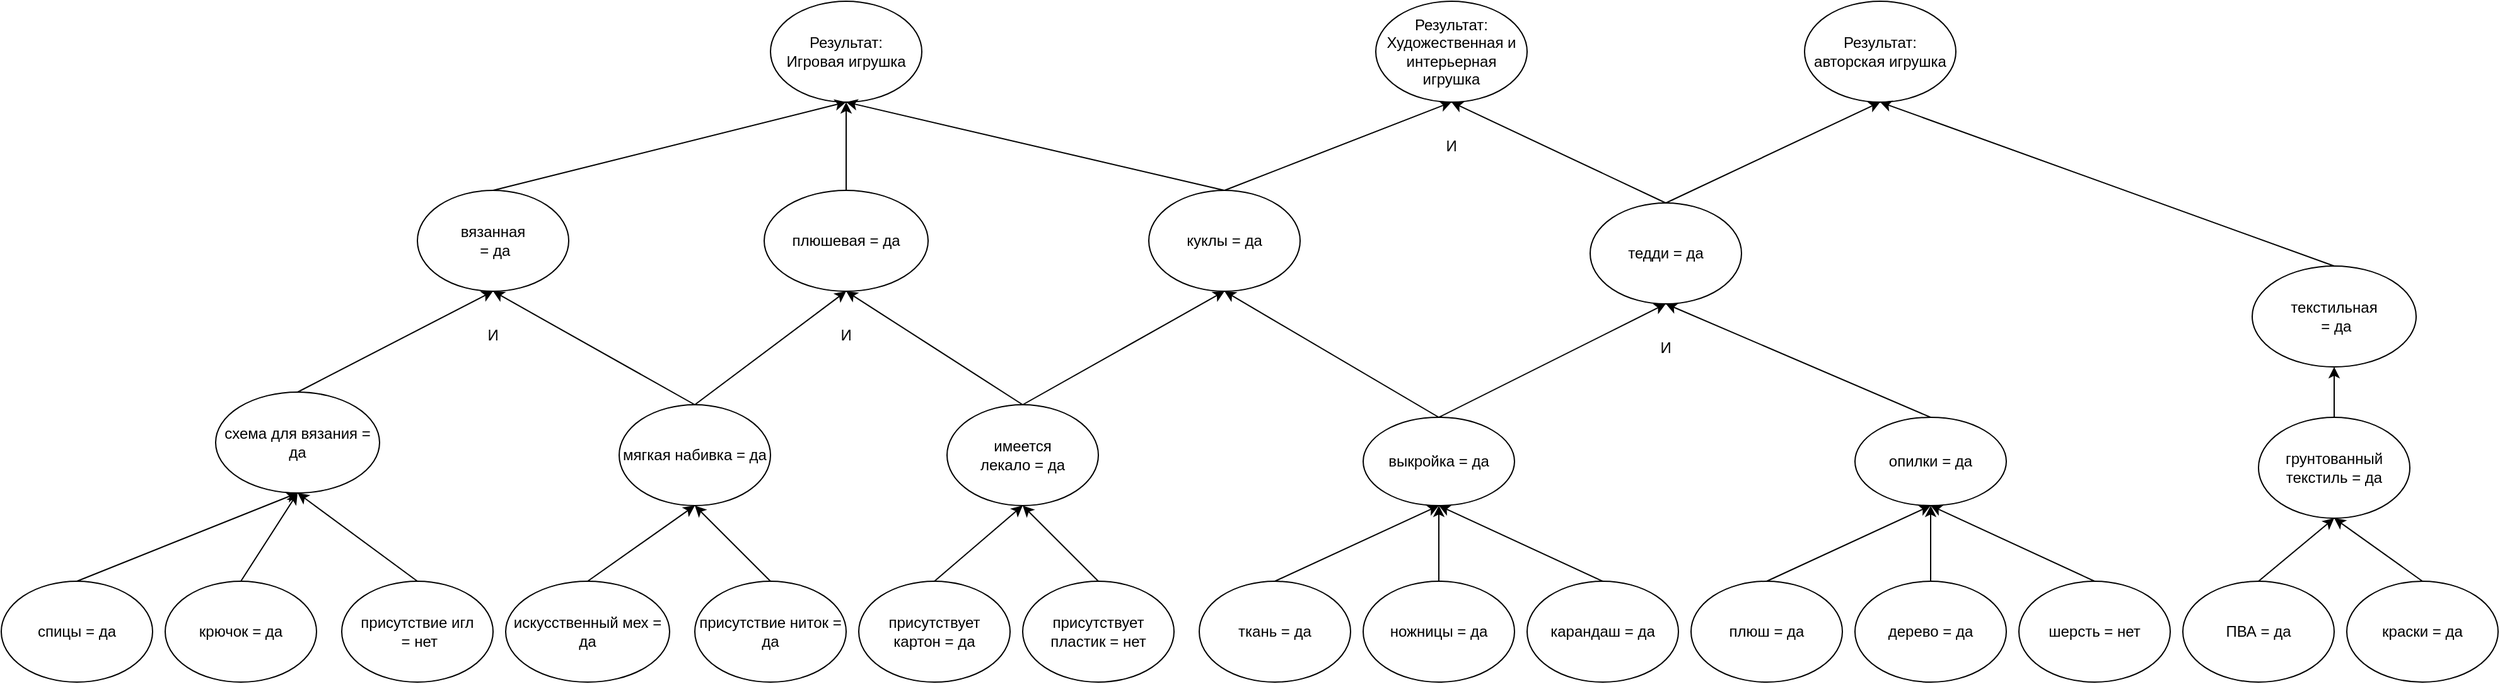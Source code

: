 <mxfile version="20.4.0" type="device"><diagram id="8kk-Llql2xrWRtOn5fh6" name="Страница 1"><mxGraphModel dx="2726" dy="919" grid="1" gridSize="10" guides="1" tooltips="1" connect="1" arrows="1" fold="1" page="1" pageScale="1" pageWidth="827" pageHeight="1169" math="0" shadow="0"><root><mxCell id="0"/><mxCell id="1" parent="0"/><mxCell id="tS0W3Otha5f9aNj8wmFw-1" value="Результат:&lt;br&gt;авторская игрушка" style="ellipse;whiteSpace=wrap;html=1;" parent="1" vertex="1"><mxGeometry x="960" y="60" width="120" height="80" as="geometry"/></mxCell><mxCell id="tS0W3Otha5f9aNj8wmFw-2" value="Результат:&lt;br&gt;Игровая игрушка" style="ellipse;whiteSpace=wrap;html=1;" parent="1" vertex="1"><mxGeometry x="140" y="60" width="120" height="80" as="geometry"/></mxCell><mxCell id="tS0W3Otha5f9aNj8wmFw-3" value="Результат:&lt;br&gt;Художественная и интерьерная игрушка" style="ellipse;whiteSpace=wrap;html=1;" parent="1" vertex="1"><mxGeometry x="620" y="60" width="120" height="80" as="geometry"/></mxCell><mxCell id="tS0W3Otha5f9aNj8wmFw-4" value="куклы = да" style="ellipse;whiteSpace=wrap;html=1;" parent="1" vertex="1"><mxGeometry x="440" y="210" width="120" height="80" as="geometry"/></mxCell><mxCell id="tS0W3Otha5f9aNj8wmFw-5" value="тедди = да" style="ellipse;whiteSpace=wrap;html=1;" parent="1" vertex="1"><mxGeometry x="790" y="220" width="120" height="80" as="geometry"/></mxCell><mxCell id="tS0W3Otha5f9aNj8wmFw-6" value="" style="endArrow=classic;html=1;rounded=0;entryX=0.5;entryY=1;entryDx=0;entryDy=0;exitX=0.5;exitY=0;exitDx=0;exitDy=0;" parent="1" source="tS0W3Otha5f9aNj8wmFw-4" target="tS0W3Otha5f9aNj8wmFw-2" edge="1"><mxGeometry width="50" height="50" relative="1" as="geometry"><mxPoint x="390" y="420" as="sourcePoint"/><mxPoint x="440" y="370" as="targetPoint"/></mxGeometry></mxCell><mxCell id="tS0W3Otha5f9aNj8wmFw-7" value="" style="endArrow=classic;html=1;rounded=0;exitX=0.5;exitY=0;exitDx=0;exitDy=0;entryX=0.5;entryY=1;entryDx=0;entryDy=0;" parent="1" source="tS0W3Otha5f9aNj8wmFw-4" target="tS0W3Otha5f9aNj8wmFw-3" edge="1"><mxGeometry width="50" height="50" relative="1" as="geometry"><mxPoint x="390" y="420" as="sourcePoint"/><mxPoint x="570" y="120" as="targetPoint"/></mxGeometry></mxCell><mxCell id="tS0W3Otha5f9aNj8wmFw-8" value="" style="endArrow=classic;html=1;rounded=0;entryX=0.5;entryY=1;entryDx=0;entryDy=0;exitX=0.5;exitY=0;exitDx=0;exitDy=0;" parent="1" source="tS0W3Otha5f9aNj8wmFw-5" target="tS0W3Otha5f9aNj8wmFw-3" edge="1"><mxGeometry width="50" height="50" relative="1" as="geometry"><mxPoint x="390" y="420" as="sourcePoint"/><mxPoint x="440" y="370" as="targetPoint"/></mxGeometry></mxCell><mxCell id="tS0W3Otha5f9aNj8wmFw-9" value="выкройка = да" style="ellipse;whiteSpace=wrap;html=1;" parent="1" vertex="1"><mxGeometry x="610" y="390" width="120" height="70" as="geometry"/></mxCell><mxCell id="tS0W3Otha5f9aNj8wmFw-10" value="имеется &lt;br&gt;лекало = да" style="ellipse;whiteSpace=wrap;html=1;" parent="1" vertex="1"><mxGeometry x="280" y="380" width="120" height="80" as="geometry"/></mxCell><mxCell id="tS0W3Otha5f9aNj8wmFw-11" value="ножницы = да" style="ellipse;whiteSpace=wrap;html=1;" parent="1" vertex="1"><mxGeometry x="610" y="520" width="120" height="80" as="geometry"/></mxCell><mxCell id="tS0W3Otha5f9aNj8wmFw-12" value="ткань = да" style="ellipse;whiteSpace=wrap;html=1;" parent="1" vertex="1"><mxGeometry x="480" y="520" width="120" height="80" as="geometry"/></mxCell><mxCell id="tS0W3Otha5f9aNj8wmFw-13" value="" style="endArrow=classic;html=1;rounded=0;entryX=0.5;entryY=1;entryDx=0;entryDy=0;exitX=0.5;exitY=0;exitDx=0;exitDy=0;" parent="1" source="tS0W3Otha5f9aNj8wmFw-12" target="tS0W3Otha5f9aNj8wmFw-9" edge="1"><mxGeometry width="50" height="50" relative="1" as="geometry"><mxPoint x="670" y="460" as="sourcePoint"/><mxPoint x="720" y="410" as="targetPoint"/></mxGeometry></mxCell><mxCell id="tS0W3Otha5f9aNj8wmFw-14" value="" style="endArrow=classic;html=1;rounded=0;entryX=0.5;entryY=1;entryDx=0;entryDy=0;exitX=0.5;exitY=0;exitDx=0;exitDy=0;" parent="1" source="tS0W3Otha5f9aNj8wmFw-11" target="tS0W3Otha5f9aNj8wmFw-9" edge="1"><mxGeometry width="50" height="50" relative="1" as="geometry"><mxPoint x="670" y="460" as="sourcePoint"/><mxPoint x="720" y="410" as="targetPoint"/></mxGeometry></mxCell><mxCell id="tS0W3Otha5f9aNj8wmFw-15" value="присутствует &lt;br&gt;картон = да" style="ellipse;whiteSpace=wrap;html=1;" parent="1" vertex="1"><mxGeometry x="210" y="520" width="120" height="80" as="geometry"/></mxCell><mxCell id="tS0W3Otha5f9aNj8wmFw-16" value="присутствует &lt;br&gt;пластик = нет" style="ellipse;whiteSpace=wrap;html=1;" parent="1" vertex="1"><mxGeometry x="340" y="520" width="120" height="80" as="geometry"/></mxCell><mxCell id="tS0W3Otha5f9aNj8wmFw-17" value="" style="endArrow=classic;html=1;rounded=0;entryX=0.5;entryY=1;entryDx=0;entryDy=0;exitX=0.5;exitY=0;exitDx=0;exitDy=0;" parent="1" source="tS0W3Otha5f9aNj8wmFw-15" target="tS0W3Otha5f9aNj8wmFw-10" edge="1"><mxGeometry width="50" height="50" relative="1" as="geometry"><mxPoint x="115" y="460" as="sourcePoint"/><mxPoint x="165" y="410" as="targetPoint"/></mxGeometry></mxCell><mxCell id="tS0W3Otha5f9aNj8wmFw-18" value="" style="endArrow=classic;html=1;rounded=0;entryX=0.5;entryY=1;entryDx=0;entryDy=0;exitX=0.5;exitY=0;exitDx=0;exitDy=0;" parent="1" source="tS0W3Otha5f9aNj8wmFw-16" target="tS0W3Otha5f9aNj8wmFw-10" edge="1"><mxGeometry width="50" height="50" relative="1" as="geometry"><mxPoint x="115" y="460" as="sourcePoint"/><mxPoint x="165" y="410" as="targetPoint"/></mxGeometry></mxCell><mxCell id="tS0W3Otha5f9aNj8wmFw-19" value="опилки = да" style="ellipse;whiteSpace=wrap;html=1;" parent="1" vertex="1"><mxGeometry x="1000" y="390" width="120" height="70" as="geometry"/></mxCell><mxCell id="tS0W3Otha5f9aNj8wmFw-20" value="плюш = да" style="ellipse;whiteSpace=wrap;html=1;" parent="1" vertex="1"><mxGeometry x="870" y="520" width="120" height="80" as="geometry"/></mxCell><mxCell id="tS0W3Otha5f9aNj8wmFw-21" value="дерево = да" style="ellipse;whiteSpace=wrap;html=1;" parent="1" vertex="1"><mxGeometry x="1000" y="520" width="120" height="80" as="geometry"/></mxCell><mxCell id="tS0W3Otha5f9aNj8wmFw-22" value="" style="endArrow=classic;html=1;rounded=0;entryX=0.5;entryY=1;entryDx=0;entryDy=0;exitX=0.5;exitY=0;exitDx=0;exitDy=0;" parent="1" source="tS0W3Otha5f9aNj8wmFw-20" target="tS0W3Otha5f9aNj8wmFw-19" edge="1"><mxGeometry width="50" height="50" relative="1" as="geometry"><mxPoint x="580" y="450" as="sourcePoint"/><mxPoint x="630" y="400" as="targetPoint"/></mxGeometry></mxCell><mxCell id="tS0W3Otha5f9aNj8wmFw-23" value="" style="endArrow=classic;html=1;rounded=0;entryX=0.5;entryY=1;entryDx=0;entryDy=0;exitX=0.5;exitY=0;exitDx=0;exitDy=0;" parent="1" source="tS0W3Otha5f9aNj8wmFw-21" target="tS0W3Otha5f9aNj8wmFw-19" edge="1"><mxGeometry width="50" height="50" relative="1" as="geometry"><mxPoint x="580" y="450" as="sourcePoint"/><mxPoint x="630" y="400" as="targetPoint"/></mxGeometry></mxCell><mxCell id="tS0W3Otha5f9aNj8wmFw-24" value="" style="endArrow=classic;html=1;rounded=0;entryX=0.5;entryY=1;entryDx=0;entryDy=0;exitX=0.5;exitY=0;exitDx=0;exitDy=0;" parent="1" source="tS0W3Otha5f9aNj8wmFw-10" target="tS0W3Otha5f9aNj8wmFw-4" edge="1"><mxGeometry width="50" height="50" relative="1" as="geometry"><mxPoint x="390" y="410" as="sourcePoint"/><mxPoint x="440" y="360" as="targetPoint"/></mxGeometry></mxCell><mxCell id="tS0W3Otha5f9aNj8wmFw-27" value="" style="endArrow=classic;html=1;rounded=0;entryX=0.5;entryY=1;entryDx=0;entryDy=0;exitX=0.5;exitY=0;exitDx=0;exitDy=0;" parent="1" source="tS0W3Otha5f9aNj8wmFw-9" target="tS0W3Otha5f9aNj8wmFw-5" edge="1"><mxGeometry width="50" height="50" relative="1" as="geometry"><mxPoint x="580" y="350" as="sourcePoint"/><mxPoint x="640" y="270" as="targetPoint"/></mxGeometry></mxCell><mxCell id="tS0W3Otha5f9aNj8wmFw-28" value="" style="endArrow=classic;html=1;rounded=0;entryX=0.5;entryY=1;entryDx=0;entryDy=0;exitX=0.5;exitY=0;exitDx=0;exitDy=0;" parent="1" source="tS0W3Otha5f9aNj8wmFw-19" target="tS0W3Otha5f9aNj8wmFw-5" edge="1"><mxGeometry width="50" height="50" relative="1" as="geometry"><mxPoint x="390" y="410" as="sourcePoint"/><mxPoint x="440" y="360" as="targetPoint"/></mxGeometry></mxCell><mxCell id="tS0W3Otha5f9aNj8wmFw-29" value="присутствие ниток = да" style="ellipse;whiteSpace=wrap;html=1;" parent="1" vertex="1"><mxGeometry x="80" y="520" width="120" height="80" as="geometry"/></mxCell><mxCell id="tS0W3Otha5f9aNj8wmFw-30" value="карандаш = да" style="ellipse;whiteSpace=wrap;html=1;" parent="1" vertex="1"><mxGeometry x="740" y="520" width="120" height="80" as="geometry"/></mxCell><mxCell id="tS0W3Otha5f9aNj8wmFw-31" value="" style="endArrow=classic;html=1;rounded=0;entryX=0.5;entryY=1;entryDx=0;entryDy=0;exitX=0.5;exitY=0;exitDx=0;exitDy=0;" parent="1" source="tS0W3Otha5f9aNj8wmFw-5" target="tS0W3Otha5f9aNj8wmFw-1" edge="1"><mxGeometry width="50" height="50" relative="1" as="geometry"><mxPoint x="670" y="220" as="sourcePoint"/><mxPoint x="470" y="360" as="targetPoint"/></mxGeometry></mxCell><mxCell id="tS0W3Otha5f9aNj8wmFw-34" value="плюшевая = да" style="ellipse;whiteSpace=wrap;html=1;" parent="1" vertex="1"><mxGeometry x="135" y="210" width="130" height="80" as="geometry"/></mxCell><mxCell id="tS0W3Otha5f9aNj8wmFw-35" value="" style="endArrow=classic;html=1;rounded=0;entryX=0.5;entryY=1;entryDx=0;entryDy=0;exitX=0.5;exitY=0;exitDx=0;exitDy=0;" parent="1" source="tS0W3Otha5f9aNj8wmFw-10" target="tS0W3Otha5f9aNj8wmFw-34" edge="1"><mxGeometry width="50" height="50" relative="1" as="geometry"><mxPoint x="420" y="410" as="sourcePoint"/><mxPoint x="470" y="360" as="targetPoint"/></mxGeometry></mxCell><mxCell id="tS0W3Otha5f9aNj8wmFw-36" value="" style="endArrow=classic;html=1;rounded=0;exitX=0.5;exitY=0;exitDx=0;exitDy=0;entryX=0.5;entryY=1;entryDx=0;entryDy=0;startArrow=none;" parent="1" source="tS0W3Otha5f9aNj8wmFw-34" target="tS0W3Otha5f9aNj8wmFw-2" edge="1"><mxGeometry width="50" height="50" relative="1" as="geometry"><mxPoint x="200" y="160" as="sourcePoint"/><mxPoint x="470" y="360" as="targetPoint"/></mxGeometry></mxCell><mxCell id="tS0W3Otha5f9aNj8wmFw-37" value="грунтованный текстиль = да" style="ellipse;whiteSpace=wrap;html=1;" parent="1" vertex="1"><mxGeometry x="1320" y="390" width="120" height="80" as="geometry"/></mxCell><mxCell id="tS0W3Otha5f9aNj8wmFw-38" value="мягкая набивка = да" style="ellipse;whiteSpace=wrap;html=1;" parent="1" vertex="1"><mxGeometry x="20" y="380" width="120" height="80" as="geometry"/></mxCell><mxCell id="tS0W3Otha5f9aNj8wmFw-39" value="искусственный мех = да" style="ellipse;whiteSpace=wrap;html=1;" parent="1" vertex="1"><mxGeometry x="-70" y="520" width="130" height="80" as="geometry"/></mxCell><mxCell id="tS0W3Otha5f9aNj8wmFw-40" value="" style="endArrow=classic;html=1;rounded=0;entryX=0.5;entryY=1;entryDx=0;entryDy=0;exitX=0.5;exitY=0;exitDx=0;exitDy=0;" parent="1" source="tS0W3Otha5f9aNj8wmFw-29" target="tS0W3Otha5f9aNj8wmFw-38" edge="1"><mxGeometry width="50" height="50" relative="1" as="geometry"><mxPoint x="420" y="510" as="sourcePoint"/><mxPoint x="470" y="460" as="targetPoint"/></mxGeometry></mxCell><mxCell id="tS0W3Otha5f9aNj8wmFw-41" value="" style="endArrow=classic;html=1;rounded=0;entryX=0.5;entryY=1;entryDx=0;entryDy=0;exitX=0.5;exitY=0;exitDx=0;exitDy=0;" parent="1" source="tS0W3Otha5f9aNj8wmFw-39" target="tS0W3Otha5f9aNj8wmFw-38" edge="1"><mxGeometry width="50" height="50" relative="1" as="geometry"><mxPoint x="420" y="510" as="sourcePoint"/><mxPoint x="470" y="460" as="targetPoint"/></mxGeometry></mxCell><mxCell id="tS0W3Otha5f9aNj8wmFw-42" value="" style="endArrow=classic;html=1;rounded=0;entryX=0.5;entryY=1;entryDx=0;entryDy=0;exitX=0.5;exitY=0;exitDx=0;exitDy=0;" parent="1" source="tS0W3Otha5f9aNj8wmFw-38" target="tS0W3Otha5f9aNj8wmFw-34" edge="1"><mxGeometry width="50" height="50" relative="1" as="geometry"><mxPoint x="420" y="510" as="sourcePoint"/><mxPoint x="470" y="460" as="targetPoint"/></mxGeometry></mxCell><mxCell id="tS0W3Otha5f9aNj8wmFw-43" value="" style="endArrow=classic;html=1;rounded=0;entryX=0.5;entryY=1;entryDx=0;entryDy=0;exitX=0.5;exitY=0;exitDx=0;exitDy=0;" parent="1" source="tS0W3Otha5f9aNj8wmFw-30" target="tS0W3Otha5f9aNj8wmFw-9" edge="1"><mxGeometry width="50" height="50" relative="1" as="geometry"><mxPoint x="530" y="410" as="sourcePoint"/><mxPoint x="580" y="360" as="targetPoint"/></mxGeometry></mxCell><mxCell id="tS0W3Otha5f9aNj8wmFw-45" value="ПВА = да" style="ellipse;whiteSpace=wrap;html=1;" parent="1" vertex="1"><mxGeometry x="1260" y="520" width="120" height="80" as="geometry"/></mxCell><mxCell id="tS0W3Otha5f9aNj8wmFw-46" value="краски = да" style="ellipse;whiteSpace=wrap;html=1;" parent="1" vertex="1"><mxGeometry x="1390" y="520" width="120" height="80" as="geometry"/></mxCell><mxCell id="tS0W3Otha5f9aNj8wmFw-47" value="" style="endArrow=classic;html=1;rounded=0;entryX=0.5;entryY=1;entryDx=0;entryDy=0;exitX=0.5;exitY=0;exitDx=0;exitDy=0;" parent="1" source="tS0W3Otha5f9aNj8wmFw-46" target="tS0W3Otha5f9aNj8wmFw-37" edge="1"><mxGeometry width="50" height="50" relative="1" as="geometry"><mxPoint x="1900" y="400" as="sourcePoint"/><mxPoint x="1950" y="350" as="targetPoint"/></mxGeometry></mxCell><mxCell id="tS0W3Otha5f9aNj8wmFw-48" value="" style="endArrow=classic;html=1;rounded=0;entryX=0.5;entryY=1;entryDx=0;entryDy=0;exitX=0.5;exitY=0;exitDx=0;exitDy=0;" parent="1" source="tS0W3Otha5f9aNj8wmFw-45" target="tS0W3Otha5f9aNj8wmFw-37" edge="1"><mxGeometry width="50" height="50" relative="1" as="geometry"><mxPoint x="1900" y="400" as="sourcePoint"/><mxPoint x="1950" y="350" as="targetPoint"/></mxGeometry></mxCell><mxCell id="tS0W3Otha5f9aNj8wmFw-50" value="вязанная&lt;br&gt;&amp;nbsp;= да" style="ellipse;whiteSpace=wrap;html=1;" parent="1" vertex="1"><mxGeometry x="-140" y="210" width="120" height="80" as="geometry"/></mxCell><mxCell id="tS0W3Otha5f9aNj8wmFw-51" value="" style="endArrow=classic;html=1;rounded=0;entryX=0.5;entryY=1;entryDx=0;entryDy=0;exitX=0.5;exitY=0;exitDx=0;exitDy=0;" parent="1" source="tS0W3Otha5f9aNj8wmFw-50" target="tS0W3Otha5f9aNj8wmFw-2" edge="1"><mxGeometry width="50" height="50" relative="1" as="geometry"><mxPoint x="250" y="400" as="sourcePoint"/><mxPoint x="300" y="350" as="targetPoint"/></mxGeometry></mxCell><mxCell id="tS0W3Otha5f9aNj8wmFw-52" value="" style="endArrow=classic;html=1;rounded=0;entryX=0.5;entryY=1;entryDx=0;entryDy=0;exitX=0.5;exitY=0;exitDx=0;exitDy=0;" parent="1" source="tS0W3Otha5f9aNj8wmFw-38" target="tS0W3Otha5f9aNj8wmFw-50" edge="1"><mxGeometry width="50" height="50" relative="1" as="geometry"><mxPoint x="370" y="400" as="sourcePoint"/><mxPoint x="420" y="350" as="targetPoint"/></mxGeometry></mxCell><mxCell id="tS0W3Otha5f9aNj8wmFw-53" value="схема для вязания = да" style="ellipse;whiteSpace=wrap;html=1;" parent="1" vertex="1"><mxGeometry x="-300" y="370" width="130" height="80" as="geometry"/></mxCell><mxCell id="tS0W3Otha5f9aNj8wmFw-54" value="" style="endArrow=classic;html=1;rounded=0;entryX=0.5;entryY=1;entryDx=0;entryDy=0;exitX=0.5;exitY=0;exitDx=0;exitDy=0;" parent="1" source="tS0W3Otha5f9aNj8wmFw-53" target="tS0W3Otha5f9aNj8wmFw-50" edge="1"><mxGeometry width="50" height="50" relative="1" as="geometry"><mxPoint x="-200" y="380" as="sourcePoint"/><mxPoint x="420" y="350" as="targetPoint"/></mxGeometry></mxCell><mxCell id="tS0W3Otha5f9aNj8wmFw-55" value="крючок = да" style="ellipse;whiteSpace=wrap;html=1;" parent="1" vertex="1"><mxGeometry x="-340" y="520" width="120" height="80" as="geometry"/></mxCell><mxCell id="tS0W3Otha5f9aNj8wmFw-56" value="присутствие игл&lt;br&gt;&amp;nbsp;= нет" style="ellipse;whiteSpace=wrap;html=1;" parent="1" vertex="1"><mxGeometry x="-200" y="520" width="120" height="80" as="geometry"/></mxCell><mxCell id="tS0W3Otha5f9aNj8wmFw-57" value="" style="endArrow=classic;html=1;rounded=0;entryX=0.5;entryY=1;entryDx=0;entryDy=0;exitX=0.5;exitY=0;exitDx=0;exitDy=0;" parent="1" source="tS0W3Otha5f9aNj8wmFw-56" target="tS0W3Otha5f9aNj8wmFw-53" edge="1"><mxGeometry width="50" height="50" relative="1" as="geometry"><mxPoint x="400" y="400" as="sourcePoint"/><mxPoint x="450" y="350" as="targetPoint"/></mxGeometry></mxCell><mxCell id="tS0W3Otha5f9aNj8wmFw-58" value="" style="endArrow=classic;html=1;rounded=0;entryX=0.5;entryY=1;entryDx=0;entryDy=0;exitX=0.5;exitY=0;exitDx=0;exitDy=0;" parent="1" source="tS0W3Otha5f9aNj8wmFw-55" target="tS0W3Otha5f9aNj8wmFw-53" edge="1"><mxGeometry width="50" height="50" relative="1" as="geometry"><mxPoint x="-280" y="500" as="sourcePoint"/><mxPoint x="-230" y="450" as="targetPoint"/></mxGeometry></mxCell><mxCell id="tS0W3Otha5f9aNj8wmFw-59" value="спицы = да" style="ellipse;whiteSpace=wrap;html=1;" parent="1" vertex="1"><mxGeometry x="-470" y="520" width="120" height="80" as="geometry"/></mxCell><mxCell id="tS0W3Otha5f9aNj8wmFw-60" value="" style="endArrow=classic;html=1;rounded=0;exitX=0.5;exitY=0;exitDx=0;exitDy=0;entryX=0.5;entryY=1;entryDx=0;entryDy=0;" parent="1" source="tS0W3Otha5f9aNj8wmFw-59" target="tS0W3Otha5f9aNj8wmFw-53" edge="1"><mxGeometry width="50" height="50" relative="1" as="geometry"><mxPoint x="-370" y="500" as="sourcePoint"/><mxPoint x="-250" y="450" as="targetPoint"/></mxGeometry></mxCell><mxCell id="tS0W3Otha5f9aNj8wmFw-61" value="текстильная&lt;br&gt;&amp;nbsp;= да" style="ellipse;whiteSpace=wrap;html=1;" parent="1" vertex="1"><mxGeometry x="1315" y="270" width="130" height="80" as="geometry"/></mxCell><mxCell id="tS0W3Otha5f9aNj8wmFw-63" value="" style="endArrow=classic;html=1;rounded=0;entryX=0.5;entryY=1;entryDx=0;entryDy=0;exitX=0.5;exitY=0;exitDx=0;exitDy=0;" parent="1" source="tS0W3Otha5f9aNj8wmFw-37" target="tS0W3Otha5f9aNj8wmFw-61" edge="1"><mxGeometry width="50" height="50" relative="1" as="geometry"><mxPoint x="690" y="380" as="sourcePoint"/><mxPoint x="740" y="330" as="targetPoint"/></mxGeometry></mxCell><mxCell id="tS0W3Otha5f9aNj8wmFw-66" value="" style="endArrow=classic;html=1;rounded=0;entryX=0.5;entryY=1;entryDx=0;entryDy=0;exitX=0.5;exitY=0;exitDx=0;exitDy=0;" parent="1" source="tS0W3Otha5f9aNj8wmFw-9" target="tS0W3Otha5f9aNj8wmFw-4" edge="1"><mxGeometry width="50" height="50" relative="1" as="geometry"><mxPoint x="460" y="380" as="sourcePoint"/><mxPoint x="510" y="330" as="targetPoint"/></mxGeometry></mxCell><mxCell id="tS0W3Otha5f9aNj8wmFw-67" value="шерсть = нет" style="ellipse;whiteSpace=wrap;html=1;" parent="1" vertex="1"><mxGeometry x="1130" y="520" width="120" height="80" as="geometry"/></mxCell><mxCell id="tS0W3Otha5f9aNj8wmFw-68" value="" style="endArrow=classic;html=1;rounded=0;entryX=0.5;entryY=1;entryDx=0;entryDy=0;exitX=0.5;exitY=0;exitDx=0;exitDy=0;" parent="1" source="tS0W3Otha5f9aNj8wmFw-67" target="tS0W3Otha5f9aNj8wmFw-19" edge="1"><mxGeometry width="50" height="50" relative="1" as="geometry"><mxPoint x="1100" y="520" as="sourcePoint"/><mxPoint x="1150" y="470" as="targetPoint"/></mxGeometry></mxCell><mxCell id="tS0W3Otha5f9aNj8wmFw-69" value="" style="endArrow=classic;html=1;rounded=0;entryX=0.5;entryY=1;entryDx=0;entryDy=0;exitX=0.5;exitY=0;exitDx=0;exitDy=0;" parent="1" source="tS0W3Otha5f9aNj8wmFw-61" target="tS0W3Otha5f9aNj8wmFw-1" edge="1"><mxGeometry width="50" height="50" relative="1" as="geometry"><mxPoint x="1180" y="240" as="sourcePoint"/><mxPoint x="1230" y="190" as="targetPoint"/></mxGeometry></mxCell><mxCell id="Sz7dKpqcsLQPct-r9uQs-1" value="И" style="text;html=1;strokeColor=none;fillColor=none;align=center;verticalAlign=middle;whiteSpace=wrap;rounded=0;" vertex="1" parent="1"><mxGeometry x="-110" y="310" width="60" height="30" as="geometry"/></mxCell><mxCell id="Sz7dKpqcsLQPct-r9uQs-4" value="И" style="text;html=1;strokeColor=none;fillColor=none;align=center;verticalAlign=middle;whiteSpace=wrap;rounded=0;" vertex="1" parent="1"><mxGeometry x="820" y="320" width="60" height="30" as="geometry"/></mxCell><mxCell id="Sz7dKpqcsLQPct-r9uQs-5" value="И" style="text;html=1;strokeColor=none;fillColor=none;align=center;verticalAlign=middle;whiteSpace=wrap;rounded=0;" vertex="1" parent="1"><mxGeometry x="170" y="310" width="60" height="30" as="geometry"/></mxCell><mxCell id="Sz7dKpqcsLQPct-r9uQs-6" value="И" style="text;html=1;strokeColor=none;fillColor=none;align=center;verticalAlign=middle;whiteSpace=wrap;rounded=0;" vertex="1" parent="1"><mxGeometry x="650" y="160" width="60" height="30" as="geometry"/></mxCell></root></mxGraphModel></diagram></mxfile>